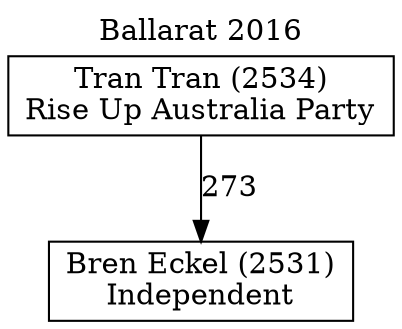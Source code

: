// House preference flow
digraph "Bren Eckel (2531)_Ballarat_2016" {
	graph [label="Ballarat 2016" labelloc=t mclimit=10]
	node [shape=box]
	"Bren Eckel (2531)" [label="Bren Eckel (2531)
Independent"]
	"Tran Tran (2534)" [label="Tran Tran (2534)
Rise Up Australia Party"]
	"Tran Tran (2534)" -> "Bren Eckel (2531)" [label=273]
}
